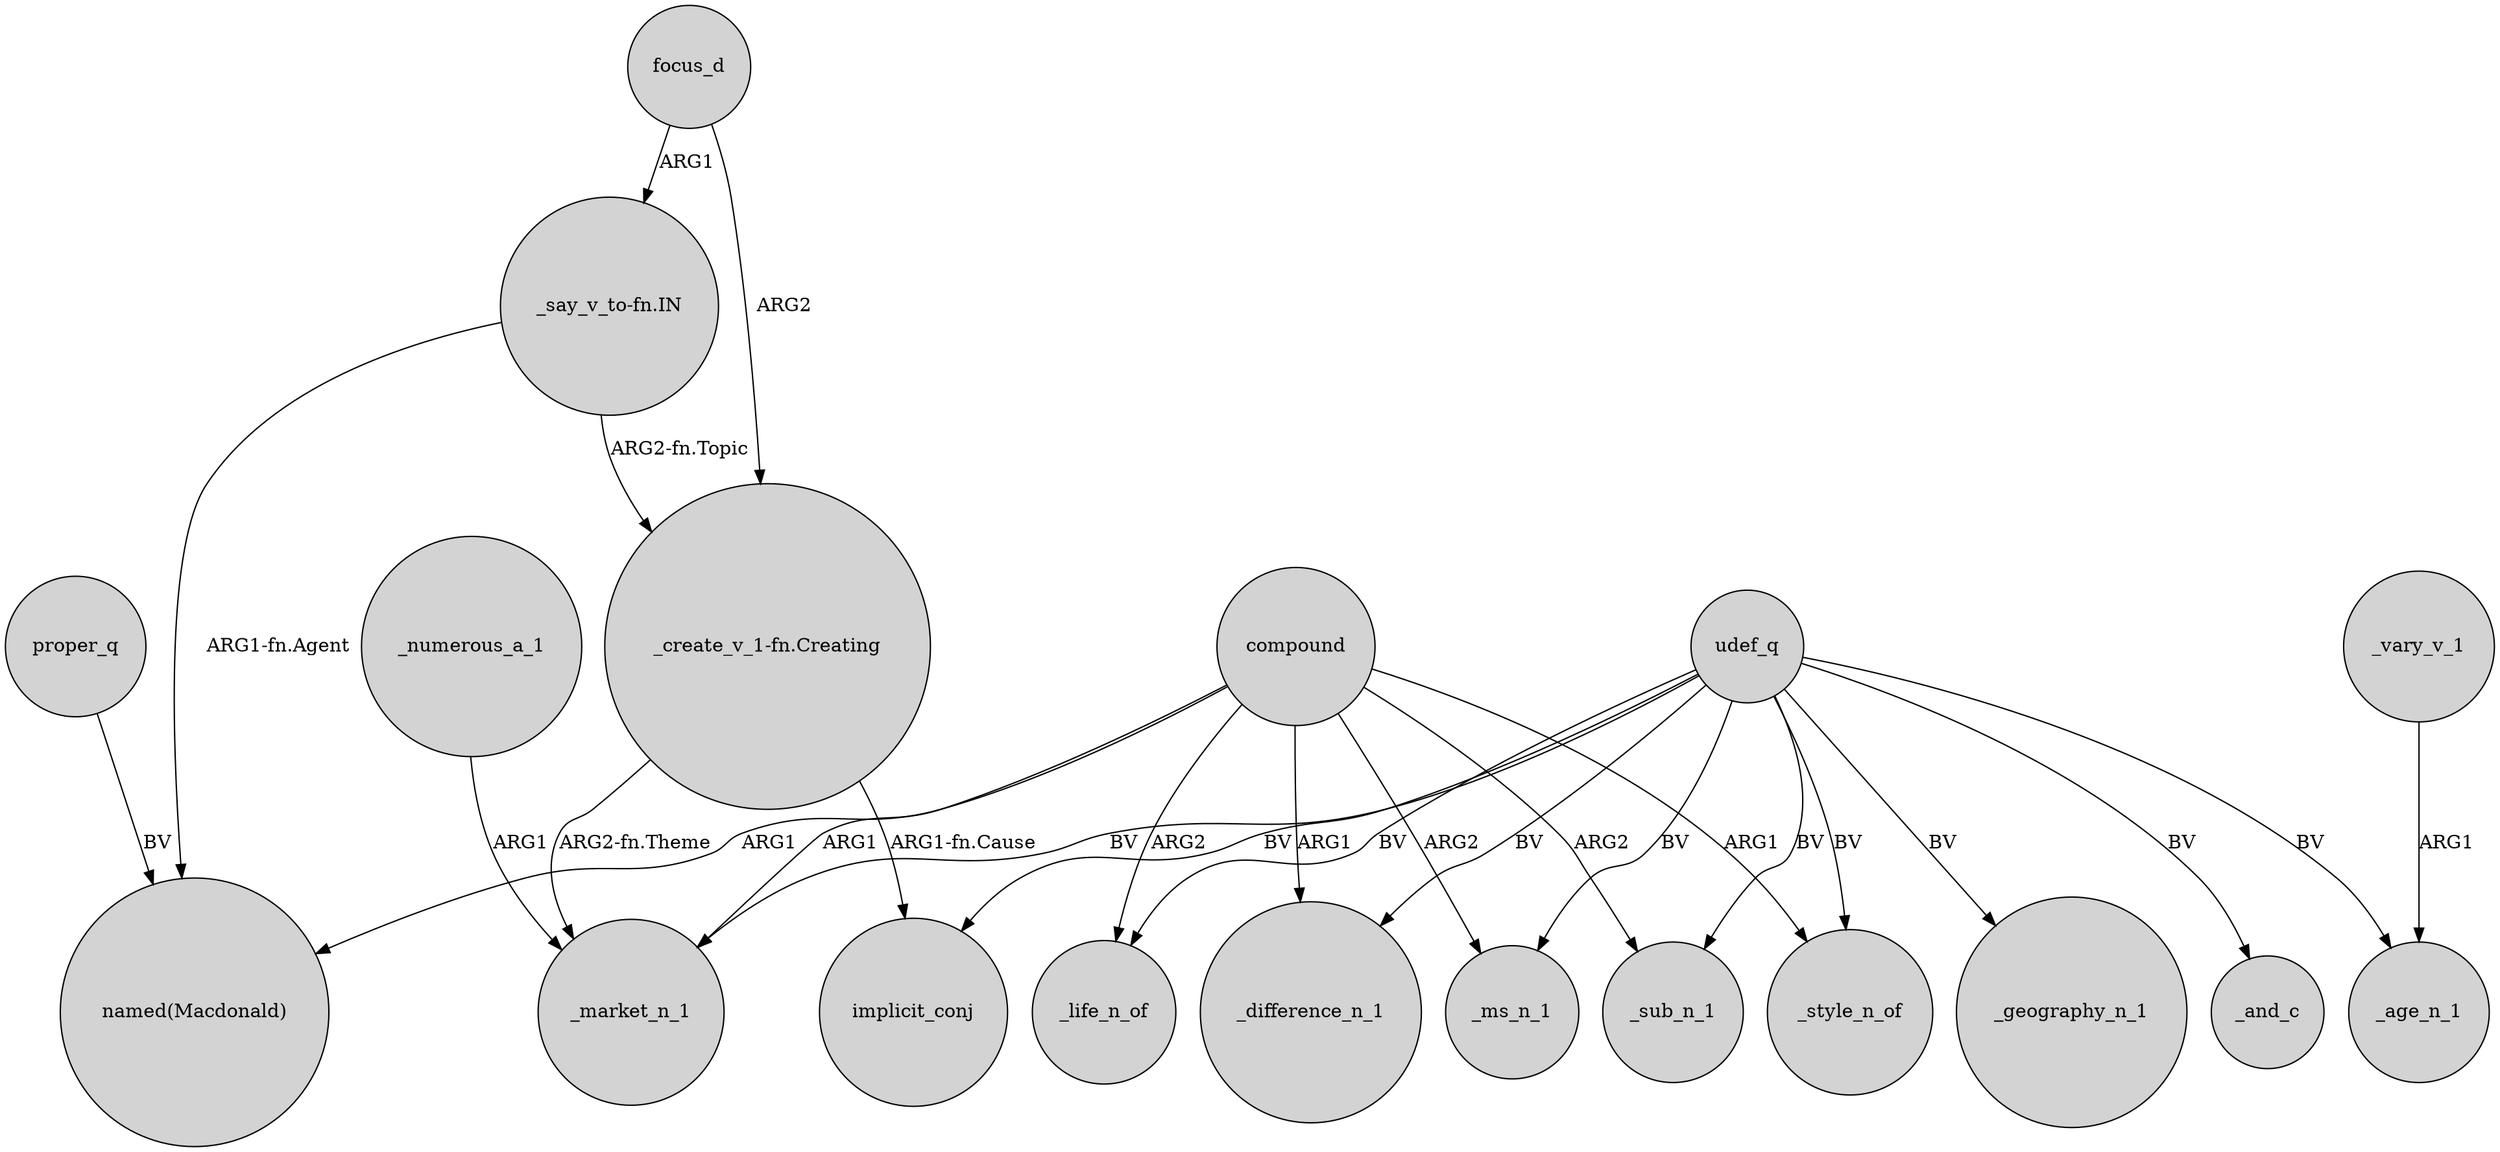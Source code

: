 digraph {
	node [shape=circle style=filled]
	compound -> _life_n_of [label=ARG2]
	proper_q -> "named(Macdonald)" [label=BV]
	"_create_v_1-fn.Creating" -> _market_n_1 [label="ARG2-fn.Theme"]
	udef_q -> _life_n_of [label=BV]
	_numerous_a_1 -> _market_n_1 [label=ARG1]
	compound -> _style_n_of [label=ARG1]
	udef_q -> _market_n_1 [label=BV]
	"_say_v_to-fn.IN" -> "named(Macdonald)" [label="ARG1-fn.Agent"]
	udef_q -> implicit_conj [label=BV]
	compound -> _ms_n_1 [label=ARG2]
	"_create_v_1-fn.Creating" -> implicit_conj [label="ARG1-fn.Cause"]
	udef_q -> _geography_n_1 [label=BV]
	compound -> _sub_n_1 [label=ARG2]
	_vary_v_1 -> _age_n_1 [label=ARG1]
	udef_q -> _ms_n_1 [label=BV]
	udef_q -> _age_n_1 [label=BV]
	compound -> _difference_n_1 [label=ARG1]
	compound -> "named(Macdonald)" [label=ARG1]
	udef_q -> _sub_n_1 [label=BV]
	compound -> _market_n_1 [label=ARG1]
	udef_q -> _difference_n_1 [label=BV]
	udef_q -> _and_c [label=BV]
	"_say_v_to-fn.IN" -> "_create_v_1-fn.Creating" [label="ARG2-fn.Topic"]
	udef_q -> _style_n_of [label=BV]
	focus_d -> "_say_v_to-fn.IN" [label=ARG1]
	focus_d -> "_create_v_1-fn.Creating" [label=ARG2]
}
